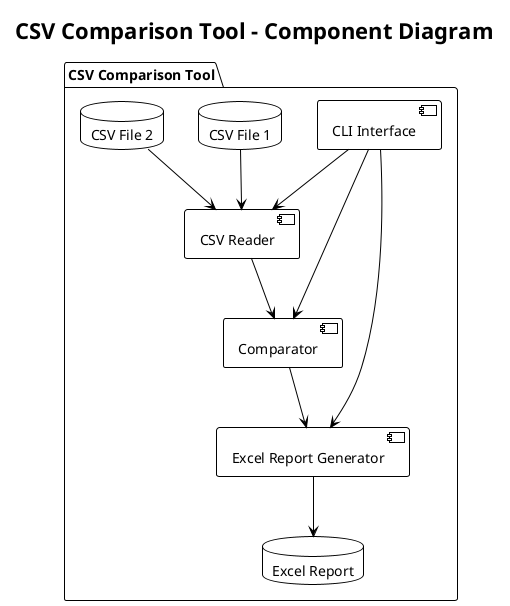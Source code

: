 @startuml component-diagram
!theme plain

title CSV Comparison Tool - Component Diagram

package "CSV Comparison Tool" {
    [CSV Reader] as reader
    [Comparator] as comp
    [Excel Report Generator] as report
    [CLI Interface] as cli
    
    database "CSV File 1" as csv1
    database "CSV File 2" as csv2
    database "Excel Report" as excel
}

csv1 --> reader
csv2 --> reader
reader --> comp
comp --> report
report --> excel
cli --> reader
cli --> comp
cli --> report

@enduml